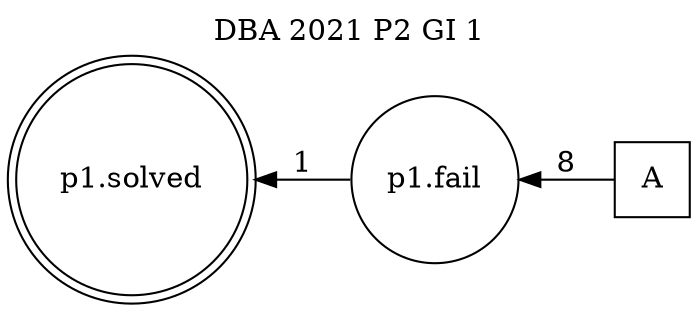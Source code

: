 digraph DBA_2021_P2_GI_1_GOOD {
labelloc="tl"
label= " DBA 2021 P2 GI 1 "
rankdir="RL";
graph [ size=" 10 , 10 !"]

"A" [shape="square" label="A"]
"p1.fail" [shape="circle" label="p1.fail"]
"p1.solved" [shape="doublecircle" label="p1.solved"]
"A" -> "p1.fail" [ label=8]
"p1.fail" -> "p1.solved" [ label=1]
}

